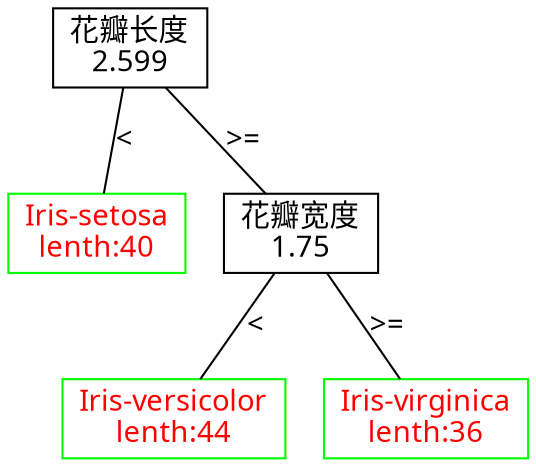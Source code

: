 graph pic{
edge [fontname="Microsoft YaHei"];

node [shape=box, fontname="Microsoft YaHei"];{
    //定义节点关系
    1--2[label="<"];
    1--3[label=">="];
   3--6[label="<"]; 
   3--7[label=">="];
   //定义节点属性
   1[label="花瓣长度\n2.599"];
   6[label="花瓣长度\n4.95"];
   7[label="花瓣长度\n4.85"];
   3[label="花瓣宽度\n1.75"];
   2[label="Iris-setosa\nlenth:40",color=green,fontcolor=red];
   6[label="Iris-versicolor\nlenth:44",color=green,fontcolor=red];
   7[label="Iris-virginica\nlenth:36",color=green,fontcolor=red];

   }
    }